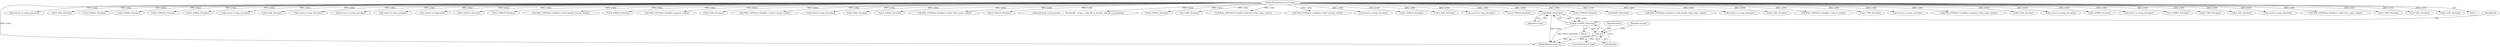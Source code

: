 digraph "0_php_124fb22a13fafa3648e4e15b4f207c7096d8155e@pointer" {
"1000868" [label="(Call,HASH_OF(zvalue))"];
"1000120" [label="(MethodParameterIn,zval *zvalue)"];
"1000866" [label="(Call,ph = HASH_OF(zvalue))"];
"1000871" [label="(Call,!ph)"];
"1001748" [label="(Call,convert_to_string_ex(zvalue))"];
"1000982" [label="(Call,Z_LVAL_P(zvalue))"];
"1001764" [label="(Call,Z_STRVAL_P(zvalue))"];
"1000871" [label="(Call,!ph)"];
"1000322" [label="(Call,Z_STRVAL_P(zvalue))"];
"1000859" [label="(Block,)"];
"1000869" [label="(Identifier,zvalue)"];
"1001752" [label="(Call,Z_STRLEN_P(zvalue))"];
"1000354" [label="(Call,Z_STRVAL_P(zvalue))"];
"1000230" [label="(Call,convert_to_long_ex(zvalue))"];
"1000277" [label="(Call,Z_LVAL_P(zvalue))"];
"1000970" [label="(Call,convert_to_long_ex(zvalue))"];
"1000373" [label="(Call,convert_to_string_ex(zvalue))"];
"1000872" [label="(Identifier,ph)"];
"1000270" [label="(Call,convert_to_long_ex(zvalue))"];
"1000866" [label="(Call,ph = HASH_OF(zvalue))"];
"1000130" [label="(Call,convert_to_long(zvalue))"];
"1000335" [label="(Call,Z_ISNULL_P(zvalue))"];
"1000380" [label="(Call,Z_STRLEN_P(zvalue))"];
"1000659" [label="(Call,ZVAL_COPY(&ch->handlers->write_header->stream, zvalue))"];
"1000868" [label="(Call,HASH_OF(zvalue))"];
"1000324" [label="(Call,Z_STRLEN_P(zvalue))"];
"1001710" [label="(Call,ZVAL_COPY(&ch->handlers->passwd, zvalue))"];
"1000266" [label="(Call,Z_LVAL_P(zvalue))"];
"1000543" [label="(Call,ZVAL_COPY(&ch->handlers->write->stream, zvalue))"];
"1001673" [label="(Call,convert_to_long_ex(zvalue))"];
"1001684" [label="(Call,Z_LVAL_P(zvalue))"];
"1000378" [label="(Call,Z_STRVAL_P(zvalue))"];
"1001651" [label="(Call,ZVAL_COPY(&ch->handlers->write->func_name, zvalue))"];
"1000356" [label="(Call,Z_STRLEN_P(zvalue))"];
"1000404" [label="(Call,zend_fetch_resource(zvalue, -1, \"File-Handle\", &type, 1, php_file_le_stream(), php_file_le_pstream()))"];
"1001458" [label="(Call,Z_STRVAL_P(zvalue))"];
"1000758" [label="(Call,Z_RES_P(zvalue))"];
"1001893" [label="(Call,ZVAL_COPY(&ch->handlers->fnmatch->func_name, zvalue))"];
"1000760" [label="(Call,ZVAL_COPY(&ch->handlers->read->stream, zvalue))"];
"1001594" [label="(Call,convert_to_long_ex(zvalue))"];
"1000369" [label="(Call,Z_STRLEN_P(zvalue))"];
"1000249" [label="(Call,Z_LVAL_P(zvalue))"];
"1000120" [label="(MethodParameterIn,zval *zvalue)"];
"1001688" [label="(Call,convert_to_long_ex(zvalue))"];
"1000870" [label="(ControlStructure,if (!ph))"];
"1001766" [label="(Call,Z_STRLEN_P(zvalue))"];
"1001927" [label="(MethodReturn,static int)"];
"1001449" [label="(Call,Z_STRLEN_P(zvalue))"];
"1001078" [label="(Call,HASH_OF(zvalue))"];
"1001032" [label="(Call,ZVAL_COPY(&ch->handlers->write_header->func_name, zvalue))"];
"1001440" [label="(Call,convert_to_string_ex(zvalue))"];
"1000999" [label="(Call,Z_LVAL_P(zvalue))"];
"1000824" [label="(Call,ZVAL_COPY(&ch->handlers->std_err, zvalue))"];
"1000398" [label="(Call,Z_TYPE_P(zvalue))"];
"1000361" [label="(Call,convert_to_string_ex(zvalue))"];
"1001523" [label="(Call,ZVAL_COPY(&ch->handlers->progress->func_name, zvalue))"];
"1001597" [label="(Call,Z_LVAL_P(zvalue))"];
"1000348" [label="(Call,convert_to_string_ex(zvalue))"];
"1001755" [label="(Call,Z_STRVAL_P(zvalue))"];
"1000316" [label="(Call,convert_to_string_ex(zvalue))"];
"1000367" [label="(Call,Z_STRVAL_P(zvalue))"];
"1001060" [label="(Call,Z_TYPE_P(zvalue))"];
"1001774" [label="(Call,Z_LVAL_P(zvalue))"];
"1000876" [label="(Identifier,name)"];
"1000930" [label="(Identifier,current)"];
"1001770" [label="(Call,convert_to_long_ex(zvalue))"];
"1001573" [label="(Call,ZVAL_COPY(&ch->handlers->read->func_name, zvalue))"];
"1000867" [label="(Identifier,ph)"];
"1001056" [label="(Call,Z_TYPE_P(zvalue))"];
"1000134" [label="(Call,Z_LVAL_P(zvalue))"];
"1001698" [label="(Call,Z_LVAL_P(zvalue))"];
"1000868" -> "1000866"  [label="AST: "];
"1000868" -> "1000869"  [label="CFG: "];
"1000869" -> "1000868"  [label="AST: "];
"1000866" -> "1000868"  [label="CFG: "];
"1000868" -> "1001927"  [label="DDG: zvalue"];
"1000868" -> "1000866"  [label="DDG: zvalue"];
"1000120" -> "1000868"  [label="DDG: zvalue"];
"1000120" -> "1000117"  [label="AST: "];
"1000120" -> "1001927"  [label="DDG: zvalue"];
"1000120" -> "1000130"  [label="DDG: zvalue"];
"1000120" -> "1000134"  [label="DDG: zvalue"];
"1000120" -> "1000230"  [label="DDG: zvalue"];
"1000120" -> "1000249"  [label="DDG: zvalue"];
"1000120" -> "1000266"  [label="DDG: zvalue"];
"1000120" -> "1000270"  [label="DDG: zvalue"];
"1000120" -> "1000277"  [label="DDG: zvalue"];
"1000120" -> "1000316"  [label="DDG: zvalue"];
"1000120" -> "1000322"  [label="DDG: zvalue"];
"1000120" -> "1000324"  [label="DDG: zvalue"];
"1000120" -> "1000335"  [label="DDG: zvalue"];
"1000120" -> "1000348"  [label="DDG: zvalue"];
"1000120" -> "1000354"  [label="DDG: zvalue"];
"1000120" -> "1000356"  [label="DDG: zvalue"];
"1000120" -> "1000361"  [label="DDG: zvalue"];
"1000120" -> "1000367"  [label="DDG: zvalue"];
"1000120" -> "1000369"  [label="DDG: zvalue"];
"1000120" -> "1000373"  [label="DDG: zvalue"];
"1000120" -> "1000378"  [label="DDG: zvalue"];
"1000120" -> "1000380"  [label="DDG: zvalue"];
"1000120" -> "1000398"  [label="DDG: zvalue"];
"1000120" -> "1000404"  [label="DDG: zvalue"];
"1000120" -> "1000543"  [label="DDG: zvalue"];
"1000120" -> "1000659"  [label="DDG: zvalue"];
"1000120" -> "1000758"  [label="DDG: zvalue"];
"1000120" -> "1000760"  [label="DDG: zvalue"];
"1000120" -> "1000824"  [label="DDG: zvalue"];
"1000120" -> "1000970"  [label="DDG: zvalue"];
"1000120" -> "1000982"  [label="DDG: zvalue"];
"1000120" -> "1000999"  [label="DDG: zvalue"];
"1000120" -> "1001032"  [label="DDG: zvalue"];
"1000120" -> "1001056"  [label="DDG: zvalue"];
"1000120" -> "1001060"  [label="DDG: zvalue"];
"1000120" -> "1001078"  [label="DDG: zvalue"];
"1000120" -> "1001440"  [label="DDG: zvalue"];
"1000120" -> "1001449"  [label="DDG: zvalue"];
"1000120" -> "1001458"  [label="DDG: zvalue"];
"1000120" -> "1001523"  [label="DDG: zvalue"];
"1000120" -> "1001573"  [label="DDG: zvalue"];
"1000120" -> "1001594"  [label="DDG: zvalue"];
"1000120" -> "1001597"  [label="DDG: zvalue"];
"1000120" -> "1001651"  [label="DDG: zvalue"];
"1000120" -> "1001673"  [label="DDG: zvalue"];
"1000120" -> "1001684"  [label="DDG: zvalue"];
"1000120" -> "1001688"  [label="DDG: zvalue"];
"1000120" -> "1001698"  [label="DDG: zvalue"];
"1000120" -> "1001710"  [label="DDG: zvalue"];
"1000120" -> "1001748"  [label="DDG: zvalue"];
"1000120" -> "1001752"  [label="DDG: zvalue"];
"1000120" -> "1001755"  [label="DDG: zvalue"];
"1000120" -> "1001764"  [label="DDG: zvalue"];
"1000120" -> "1001766"  [label="DDG: zvalue"];
"1000120" -> "1001770"  [label="DDG: zvalue"];
"1000120" -> "1001774"  [label="DDG: zvalue"];
"1000120" -> "1001893"  [label="DDG: zvalue"];
"1000866" -> "1000859"  [label="AST: "];
"1000867" -> "1000866"  [label="AST: "];
"1000872" -> "1000866"  [label="CFG: "];
"1000866" -> "1001927"  [label="DDG: HASH_OF(zvalue)"];
"1000866" -> "1000871"  [label="DDG: ph"];
"1000871" -> "1000870"  [label="AST: "];
"1000871" -> "1000872"  [label="CFG: "];
"1000872" -> "1000871"  [label="AST: "];
"1000876" -> "1000871"  [label="CFG: "];
"1000930" -> "1000871"  [label="CFG: "];
"1000871" -> "1001927"  [label="DDG: ph"];
"1000871" -> "1001927"  [label="DDG: !ph"];
}
